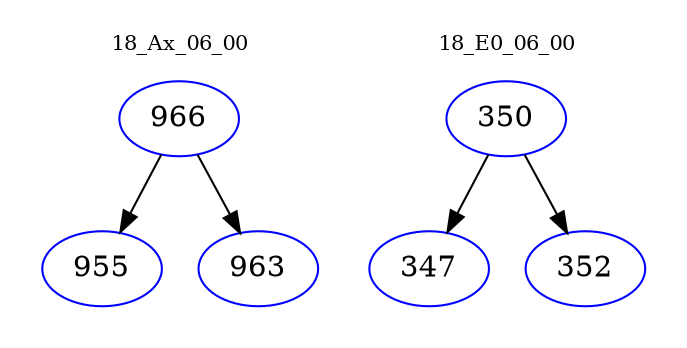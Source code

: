 digraph{
subgraph cluster_0 {
color = white
label = "18_Ax_06_00";
fontsize=10;
T0_966 [label="966", color="blue"]
T0_966 -> T0_955 [color="black"]
T0_955 [label="955", color="blue"]
T0_966 -> T0_963 [color="black"]
T0_963 [label="963", color="blue"]
}
subgraph cluster_1 {
color = white
label = "18_E0_06_00";
fontsize=10;
T1_350 [label="350", color="blue"]
T1_350 -> T1_347 [color="black"]
T1_347 [label="347", color="blue"]
T1_350 -> T1_352 [color="black"]
T1_352 [label="352", color="blue"]
}
}
